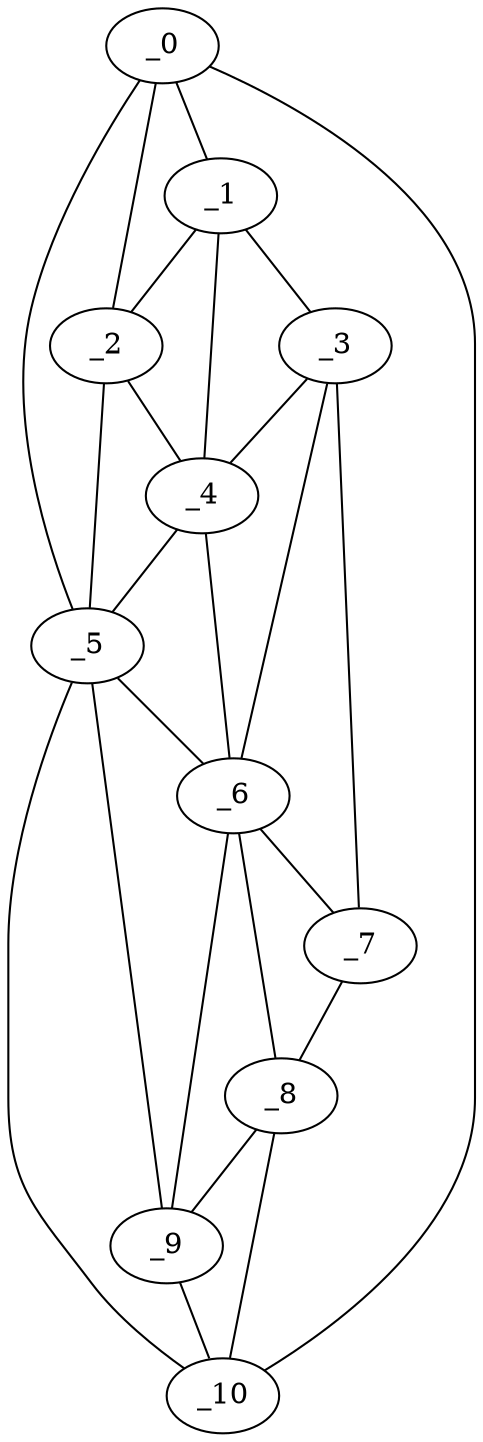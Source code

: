 graph "obj38__225.gxl" {
	_0	 [x=5,
		y=54];
	_1	 [x=12,
		y=44];
	_0 -- _1	 [valence=1];
	_2	 [x=19,
		y=53];
	_0 -- _2	 [valence=2];
	_5	 [x=30,
		y=57];
	_0 -- _5	 [valence=1];
	_10	 [x=125,
		y=80];
	_0 -- _10	 [valence=1];
	_1 -- _2	 [valence=2];
	_3	 [x=29,
		y=38];
	_1 -- _3	 [valence=1];
	_4	 [x=29,
		y=49];
	_1 -- _4	 [valence=1];
	_2 -- _4	 [valence=2];
	_2 -- _5	 [valence=2];
	_3 -- _4	 [valence=1];
	_6	 [x=39,
		y=53];
	_3 -- _6	 [valence=2];
	_7	 [x=50,
		y=42];
	_3 -- _7	 [valence=1];
	_4 -- _5	 [valence=1];
	_4 -- _6	 [valence=2];
	_5 -- _6	 [valence=2];
	_9	 [x=113,
		y=74];
	_5 -- _9	 [valence=2];
	_5 -- _10	 [valence=2];
	_6 -- _7	 [valence=2];
	_8	 [x=106,
		y=65];
	_6 -- _8	 [valence=2];
	_6 -- _9	 [valence=2];
	_7 -- _8	 [valence=1];
	_8 -- _9	 [valence=2];
	_8 -- _10	 [valence=1];
	_9 -- _10	 [valence=2];
}
